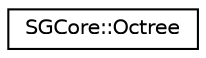 digraph "Graphical Class Hierarchy"
{
 // LATEX_PDF_SIZE
  edge [fontname="Helvetica",fontsize="10",labelfontname="Helvetica",labelfontsize="10"];
  node [fontname="Helvetica",fontsize="10",shape=record];
  rankdir="LR";
  Node0 [label="SGCore::Octree",height=0.2,width=0.4,color="black", fillcolor="white", style="filled",URL="$structSGCore_1_1Octree.html",tooltip=" "];
}
